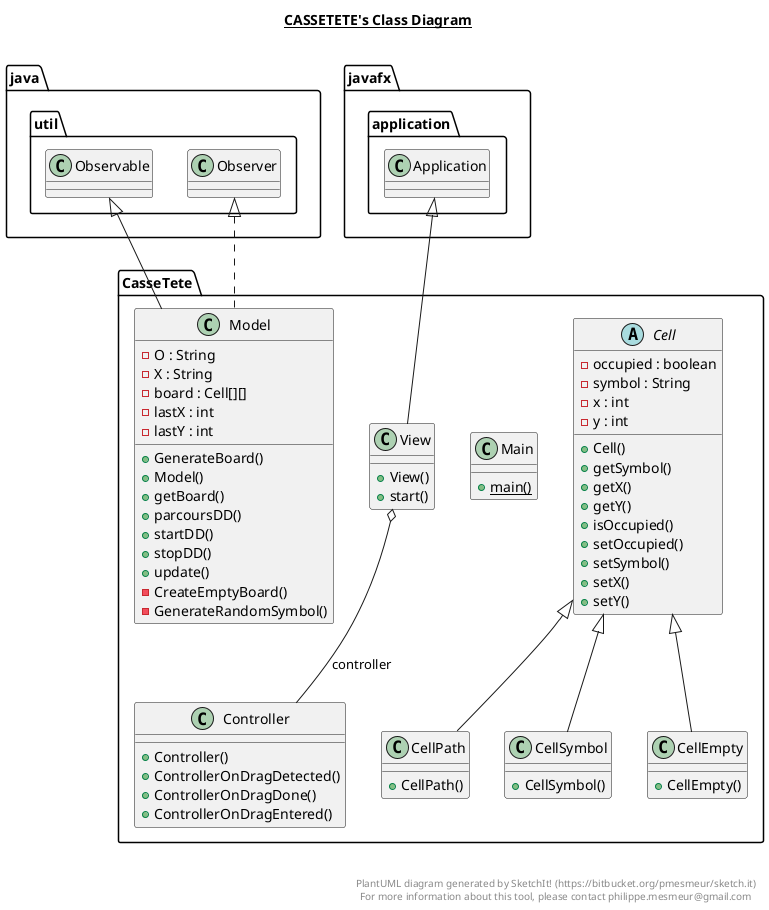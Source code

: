 @startuml

title __CASSETETE's Class Diagram__\n

  namespace CasseTete {
    abstract class CasseTete.Cell {
        - occupied : boolean
        - symbol : String
        - x : int
        - y : int
        + Cell()
        + getSymbol()
        + getX()
        + getY()
        + isOccupied()
        + setOccupied()
        + setSymbol()
        + setX()
        + setY()
    }
  }
  

  namespace CasseTete {
    class CasseTete.CellEmpty {
        + CellEmpty()
    }
  }
  

  namespace CasseTete {
    class CasseTete.CellPath {
        + CellPath()
    }
  }
  

  namespace CasseTete {
    class CasseTete.CellSymbol {
        + CellSymbol()
    }
  }
  

  namespace CasseTete {
    class CasseTete.Controller {
        + Controller()
        + ControllerOnDragDetected()
        + ControllerOnDragDone()
        + ControllerOnDragEntered()
    }
  }
  

  namespace CasseTete {
    class CasseTete.Main {
        {static} + main()
    }
  }
  

  namespace CasseTete {
    class CasseTete.Model {
        - O : String
        - X : String
        - board : Cell[][]
        - lastX : int
        - lastY : int
        + GenerateBoard()
        + Model()
        + getBoard()
        + parcoursDD()
        + startDD()
        + stopDD()
        + update()
        - CreateEmptyBoard()
        - GenerateRandomSymbol()
    }
  }
  

  namespace CasseTete {
    class CasseTete.View {
        + View()
        + start()
    }
  }
  

  CasseTete.CellEmpty -up-|> CasseTete.Cell
  CasseTete.CellPath -up-|> CasseTete.Cell
  CasseTete.CellSymbol -up-|> CasseTete.Cell
  CasseTete.Model .up.|> java.util.Observer
  CasseTete.Model -up-|> java.util.Observable
  CasseTete.View -up-|> javafx.application.Application
  CasseTete.View o-- CasseTete.Controller : controller


right footer


PlantUML diagram generated by SketchIt! (https://bitbucket.org/pmesmeur/sketch.it)
For more information about this tool, please contact philippe.mesmeur@gmail.com
endfooter

@enduml
